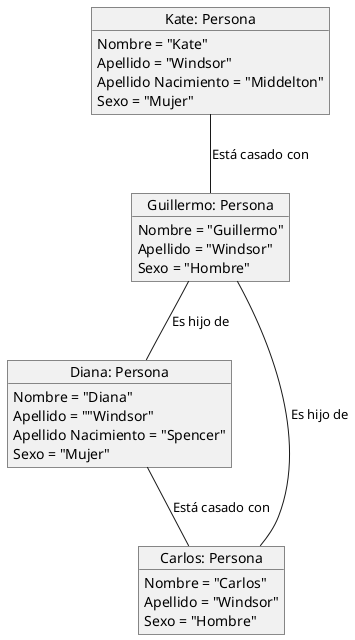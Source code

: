 @startuml
object "Kate: Persona" as p1 {
  Nombre = "Kate"
  Apellido = "Windsor"
  Apellido Nacimiento = "Middelton"
  Sexo = "Mujer"
}
object "Guillermo: Persona" as p2 {
Nombre = "Guillermo"
Apellido = "Windsor"
Sexo = "Hombre"
}
object "Diana: Persona" as p3 {
Nombre = "Diana"
Apellido = ""Windsor"
Apellido Nacimiento = "Spencer"
Sexo = "Mujer"
}
object "Carlos: Persona" as p4 {
Nombre = "Carlos"
Apellido = "Windsor"
Sexo = "Hombre"
}
p1 -- p2 : Está casado con
p2 -- p3 : Es hijo de
p2 -- p4 : Es hijo de
p3 -- p4 : Está casado con
@enduml
